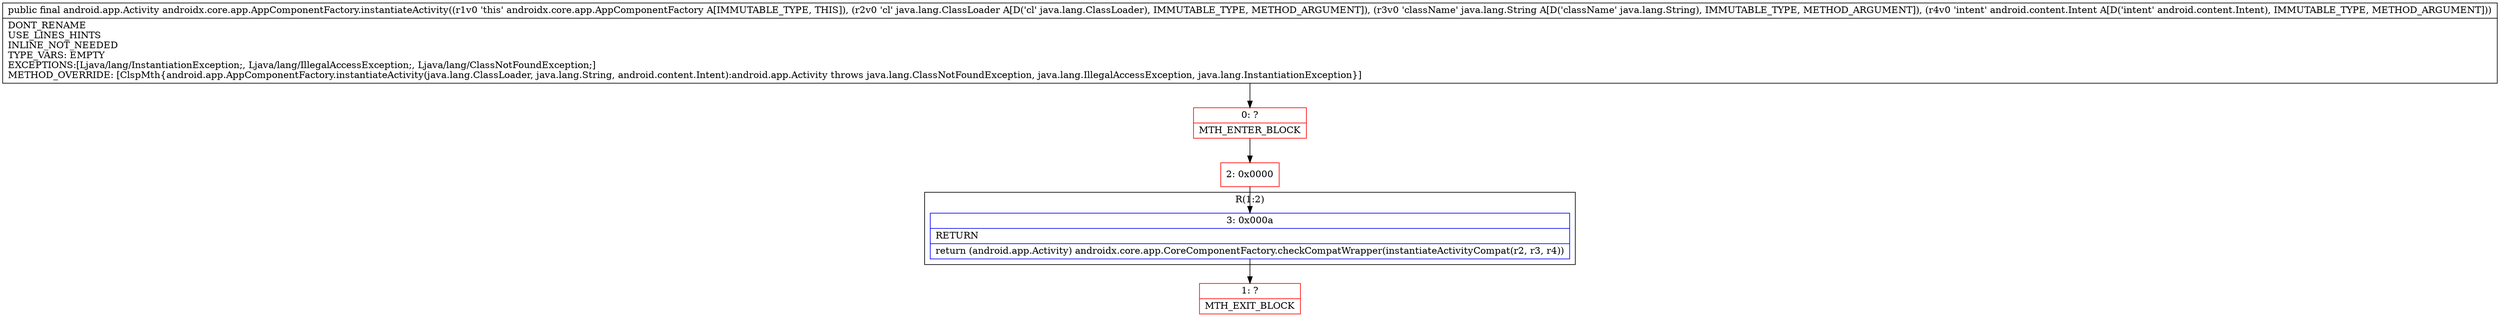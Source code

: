 digraph "CFG forandroidx.core.app.AppComponentFactory.instantiateActivity(Ljava\/lang\/ClassLoader;Ljava\/lang\/String;Landroid\/content\/Intent;)Landroid\/app\/Activity;" {
subgraph cluster_Region_1082716401 {
label = "R(1:2)";
node [shape=record,color=blue];
Node_3 [shape=record,label="{3\:\ 0x000a|RETURN\l|return (android.app.Activity) androidx.core.app.CoreComponentFactory.checkCompatWrapper(instantiateActivityCompat(r2, r3, r4))\l}"];
}
Node_0 [shape=record,color=red,label="{0\:\ ?|MTH_ENTER_BLOCK\l}"];
Node_2 [shape=record,color=red,label="{2\:\ 0x0000}"];
Node_1 [shape=record,color=red,label="{1\:\ ?|MTH_EXIT_BLOCK\l}"];
MethodNode[shape=record,label="{public final android.app.Activity androidx.core.app.AppComponentFactory.instantiateActivity((r1v0 'this' androidx.core.app.AppComponentFactory A[IMMUTABLE_TYPE, THIS]), (r2v0 'cl' java.lang.ClassLoader A[D('cl' java.lang.ClassLoader), IMMUTABLE_TYPE, METHOD_ARGUMENT]), (r3v0 'className' java.lang.String A[D('className' java.lang.String), IMMUTABLE_TYPE, METHOD_ARGUMENT]), (r4v0 'intent' android.content.Intent A[D('intent' android.content.Intent), IMMUTABLE_TYPE, METHOD_ARGUMENT]))  | DONT_RENAME\lUSE_LINES_HINTS\lINLINE_NOT_NEEDED\lTYPE_VARS: EMPTY\lEXCEPTIONS:[Ljava\/lang\/InstantiationException;, Ljava\/lang\/IllegalAccessException;, Ljava\/lang\/ClassNotFoundException;]\lMETHOD_OVERRIDE: [ClspMth\{android.app.AppComponentFactory.instantiateActivity(java.lang.ClassLoader, java.lang.String, android.content.Intent):android.app.Activity throws java.lang.ClassNotFoundException, java.lang.IllegalAccessException, java.lang.InstantiationException\}]\l}"];
MethodNode -> Node_0;Node_3 -> Node_1;
Node_0 -> Node_2;
Node_2 -> Node_3;
}

